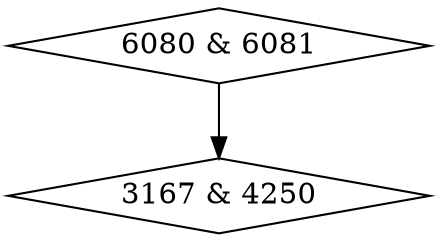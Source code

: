 digraph {
0 [label = "3167 & 4250", shape = diamond];
1 [label = "6080 & 6081", shape = diamond];
1->0;
}
